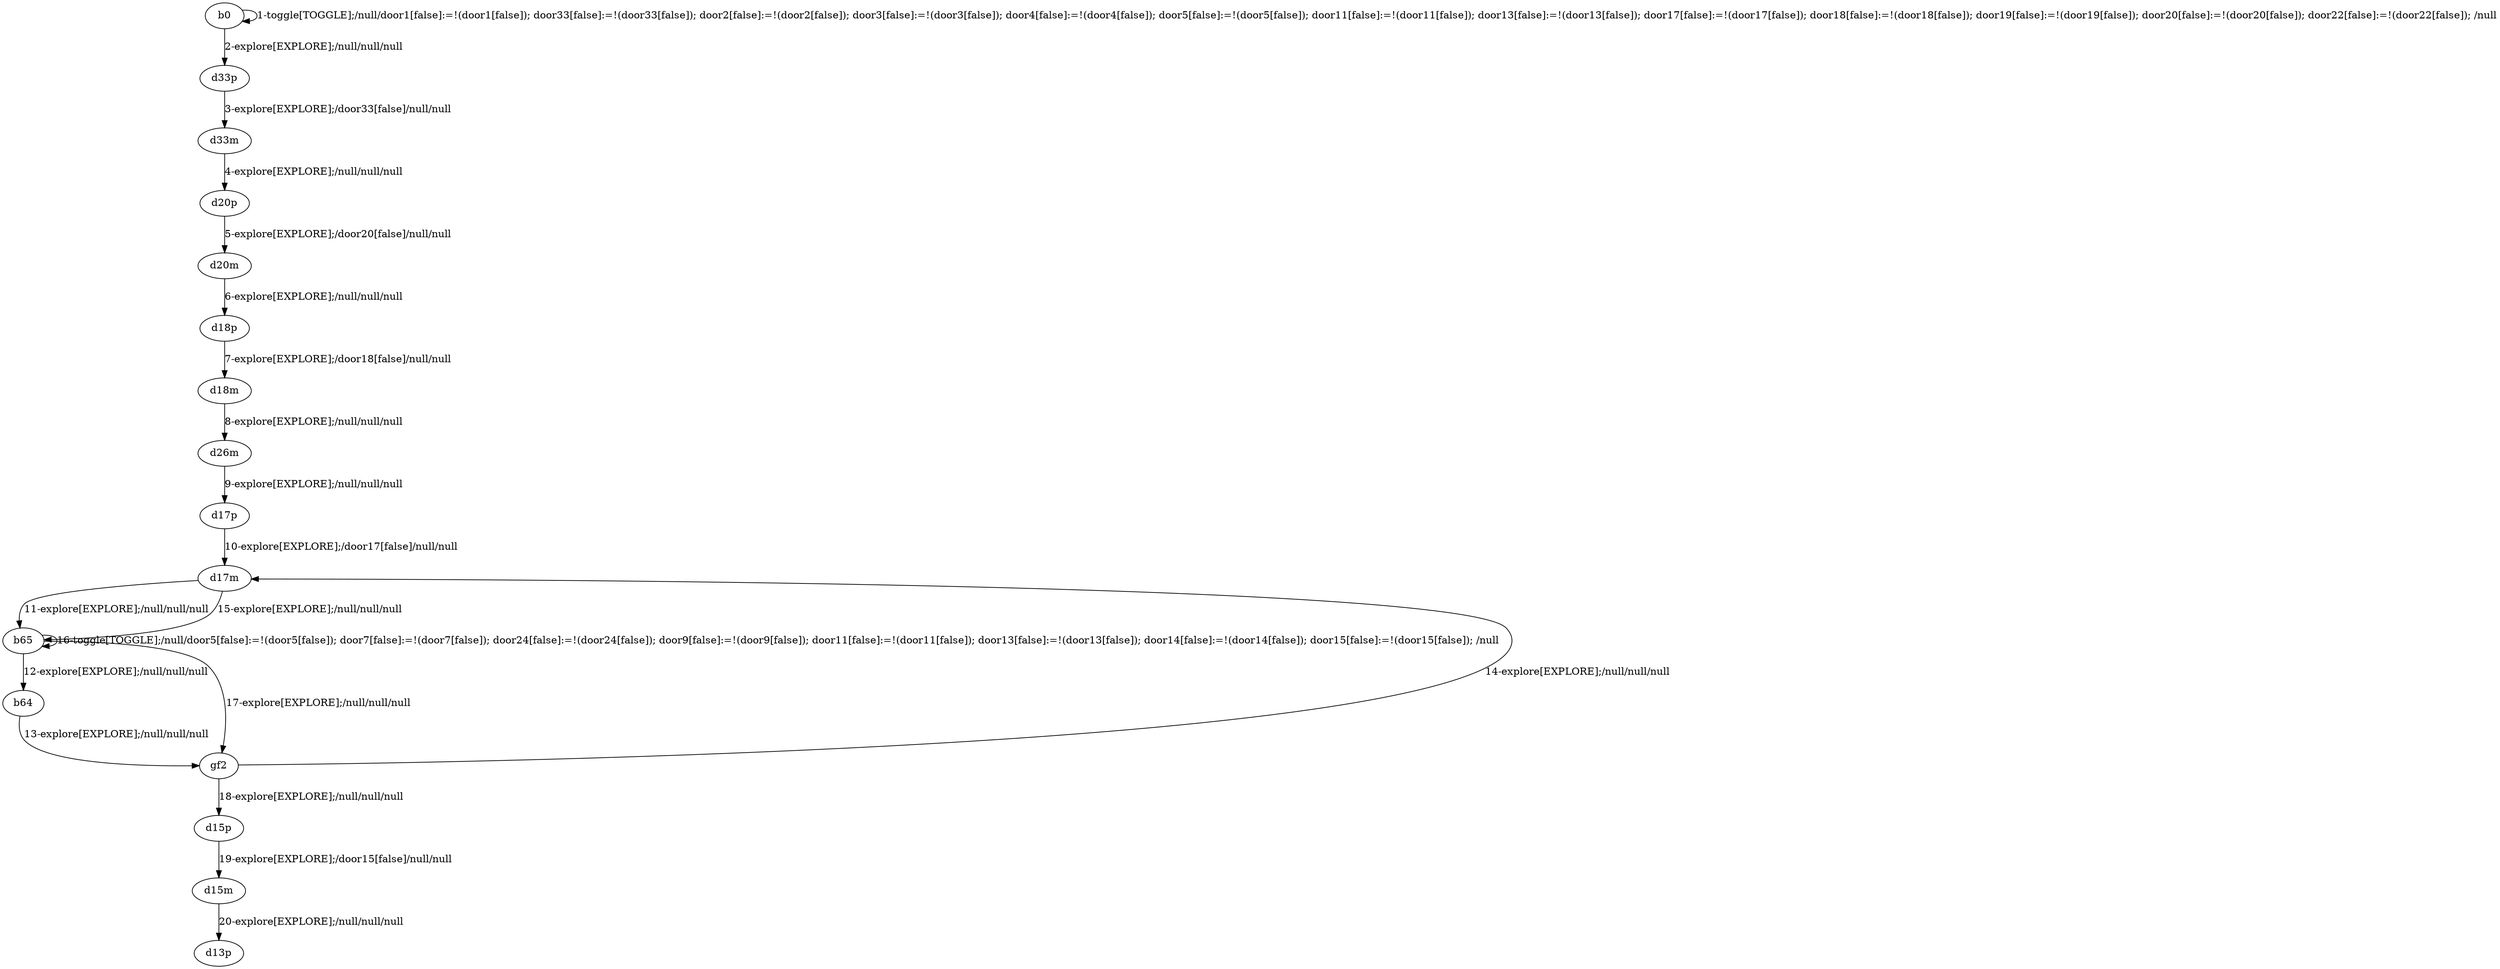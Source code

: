 # Total number of goals covered by this test: 3
# b64 --> gf2
# b65 --> b64
# gf2 --> d17m

digraph g {
"b0" -> "b0" [label = "1-toggle[TOGGLE];/null/door1[false]:=!(door1[false]); door33[false]:=!(door33[false]); door2[false]:=!(door2[false]); door3[false]:=!(door3[false]); door4[false]:=!(door4[false]); door5[false]:=!(door5[false]); door11[false]:=!(door11[false]); door13[false]:=!(door13[false]); door17[false]:=!(door17[false]); door18[false]:=!(door18[false]); door19[false]:=!(door19[false]); door20[false]:=!(door20[false]); door22[false]:=!(door22[false]); /null"];
"b0" -> "d33p" [label = "2-explore[EXPLORE];/null/null/null"];
"d33p" -> "d33m" [label = "3-explore[EXPLORE];/door33[false]/null/null"];
"d33m" -> "d20p" [label = "4-explore[EXPLORE];/null/null/null"];
"d20p" -> "d20m" [label = "5-explore[EXPLORE];/door20[false]/null/null"];
"d20m" -> "d18p" [label = "6-explore[EXPLORE];/null/null/null"];
"d18p" -> "d18m" [label = "7-explore[EXPLORE];/door18[false]/null/null"];
"d18m" -> "d26m" [label = "8-explore[EXPLORE];/null/null/null"];
"d26m" -> "d17p" [label = "9-explore[EXPLORE];/null/null/null"];
"d17p" -> "d17m" [label = "10-explore[EXPLORE];/door17[false]/null/null"];
"d17m" -> "b65" [label = "11-explore[EXPLORE];/null/null/null"];
"b65" -> "b64" [label = "12-explore[EXPLORE];/null/null/null"];
"b64" -> "gf2" [label = "13-explore[EXPLORE];/null/null/null"];
"gf2" -> "d17m" [label = "14-explore[EXPLORE];/null/null/null"];
"d17m" -> "b65" [label = "15-explore[EXPLORE];/null/null/null"];
"b65" -> "b65" [label = "16-toggle[TOGGLE];/null/door5[false]:=!(door5[false]); door7[false]:=!(door7[false]); door24[false]:=!(door24[false]); door9[false]:=!(door9[false]); door11[false]:=!(door11[false]); door13[false]:=!(door13[false]); door14[false]:=!(door14[false]); door15[false]:=!(door15[false]); /null"];
"b65" -> "gf2" [label = "17-explore[EXPLORE];/null/null/null"];
"gf2" -> "d15p" [label = "18-explore[EXPLORE];/null/null/null"];
"d15p" -> "d15m" [label = "19-explore[EXPLORE];/door15[false]/null/null"];
"d15m" -> "d13p" [label = "20-explore[EXPLORE];/null/null/null"];
}